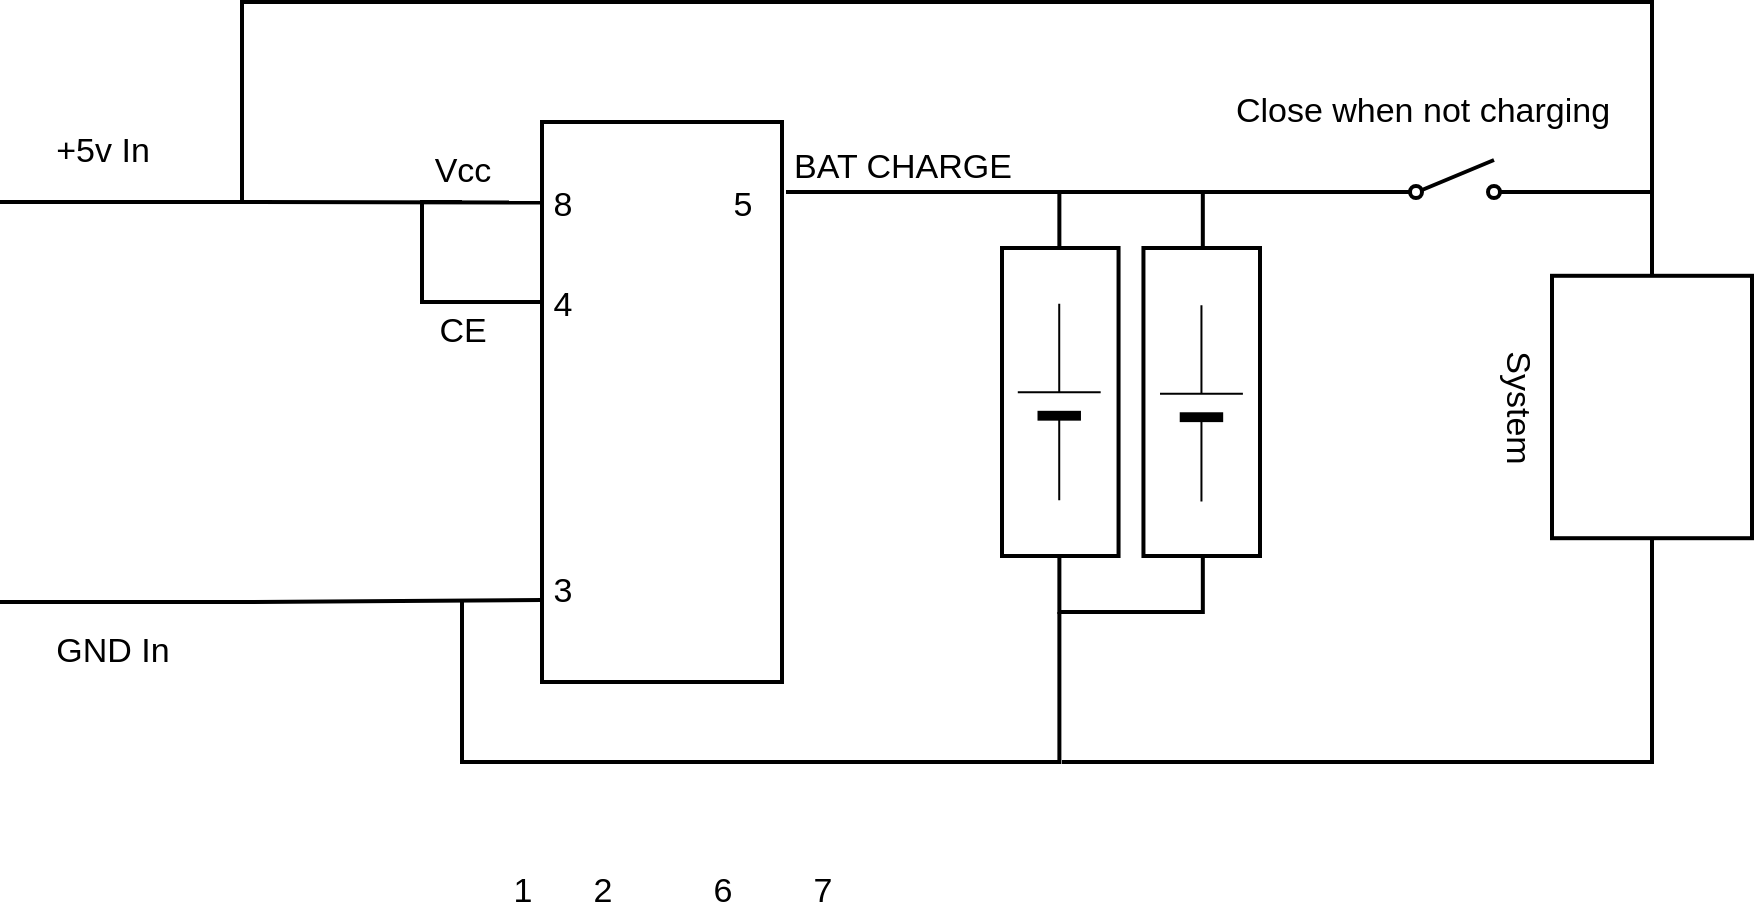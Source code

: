 <mxfile version="15.8.8" type="device"><diagram id="_AP7majhp6xF7YznWI1e" name="Page-1"><mxGraphModel dx="2233" dy="766" grid="1" gridSize="10" guides="1" tooltips="1" connect="1" arrows="1" fold="1" page="1" pageScale="1" pageWidth="850" pageHeight="1100" math="0" shadow="0"><root><mxCell id="0"/><mxCell id="1" parent="0"/><mxCell id="W5rzXxYkx4l3sclCdTWT-41" style="edgeStyle=orthogonalEdgeStyle;rounded=0;jumpStyle=arc;orthogonalLoop=1;jettySize=auto;html=1;fontSize=17;endArrow=none;endFill=0;strokeColor=default;strokeWidth=2;" edge="1" parent="1" source="W5rzXxYkx4l3sclCdTWT-32"><mxGeometry relative="1" as="geometry"><mxPoint x="130" y="120" as="targetPoint"/><Array as="points"><mxPoint x="110" y="170"/><mxPoint x="110" y="120"/></Array></mxGeometry></mxCell><mxCell id="W5rzXxYkx4l3sclCdTWT-32" value="" style="rounded=0;whiteSpace=wrap;html=1;fontSize=17;strokeWidth=2;" vertex="1" parent="1"><mxGeometry x="170" y="80" width="120" height="280" as="geometry"/></mxCell><mxCell id="W5rzXxYkx4l3sclCdTWT-38" style="edgeStyle=orthogonalEdgeStyle;rounded=0;jumpStyle=arc;orthogonalLoop=1;jettySize=auto;html=1;exitX=1;exitY=0;exitDx=0;exitDy=0;fontSize=17;endArrow=none;endFill=0;strokeColor=default;strokeWidth=2;entryX=0.001;entryY=0.144;entryDx=0;entryDy=0;entryPerimeter=0;" edge="1" parent="1" source="W5rzXxYkx4l3sclCdTWT-33" target="W5rzXxYkx4l3sclCdTWT-32"><mxGeometry relative="1" as="geometry"><mxPoint x="166" y="120" as="targetPoint"/><Array as="points"><mxPoint x="170" y="120"/></Array></mxGeometry></mxCell><mxCell id="W5rzXxYkx4l3sclCdTWT-49" style="edgeStyle=orthogonalEdgeStyle;rounded=0;jumpStyle=arc;orthogonalLoop=1;jettySize=auto;html=1;fontSize=17;endArrow=none;endFill=0;strokeColor=default;strokeWidth=2;exitX=1;exitY=1;exitDx=0;exitDy=0;" edge="1" parent="1" source="W5rzXxYkx4l3sclCdTWT-33"><mxGeometry relative="1" as="geometry"><mxPoint x="170" y="319" as="targetPoint"/><Array as="points"><mxPoint x="70" y="319"/></Array></mxGeometry></mxCell><mxCell id="W5rzXxYkx4l3sclCdTWT-33" value="" style="shape=partialRectangle;whiteSpace=wrap;html=1;left=0;right=0;fillColor=none;fontSize=17;strokeWidth=2;" vertex="1" parent="1"><mxGeometry x="-100" y="120" width="120" height="200" as="geometry"/></mxCell><mxCell id="W5rzXxYkx4l3sclCdTWT-34" value="+5v In" style="text;html=1;align=center;verticalAlign=middle;resizable=0;points=[];autosize=1;strokeColor=none;fillColor=none;fontSize=17;" vertex="1" parent="1"><mxGeometry x="-80" y="80" width="60" height="30" as="geometry"/></mxCell><mxCell id="W5rzXxYkx4l3sclCdTWT-35" value="GND In" style="text;html=1;align=center;verticalAlign=middle;resizable=0;points=[];autosize=1;strokeColor=none;fillColor=none;fontSize=17;" vertex="1" parent="1"><mxGeometry x="-80" y="330" width="70" height="30" as="geometry"/></mxCell><mxCell id="W5rzXxYkx4l3sclCdTWT-42" value="Vcc" style="text;html=1;align=center;verticalAlign=middle;resizable=0;points=[];autosize=1;strokeColor=none;fillColor=none;fontSize=17;" vertex="1" parent="1"><mxGeometry x="110" y="90" width="40" height="30" as="geometry"/></mxCell><mxCell id="W5rzXxYkx4l3sclCdTWT-43" value="CE" style="text;html=1;align=center;verticalAlign=middle;resizable=0;points=[];autosize=1;strokeColor=none;fillColor=none;fontSize=17;" vertex="1" parent="1"><mxGeometry x="110" y="170" width="40" height="30" as="geometry"/></mxCell><mxCell id="W5rzXxYkx4l3sclCdTWT-44" value="8" style="text;html=1;align=center;verticalAlign=middle;resizable=0;points=[];autosize=1;strokeColor=none;fillColor=none;fontSize=17;" vertex="1" parent="1"><mxGeometry x="170" y="107" width="20" height="30" as="geometry"/></mxCell><mxCell id="W5rzXxYkx4l3sclCdTWT-45" value="4" style="text;html=1;align=center;verticalAlign=middle;resizable=0;points=[];autosize=1;strokeColor=none;fillColor=none;fontSize=17;" vertex="1" parent="1"><mxGeometry x="170" y="157" width="20" height="30" as="geometry"/></mxCell><mxCell id="W5rzXxYkx4l3sclCdTWT-47" value="3" style="text;html=1;align=center;verticalAlign=middle;resizable=0;points=[];autosize=1;strokeColor=none;fillColor=none;fontSize=17;" vertex="1" parent="1"><mxGeometry x="170" y="300" width="20" height="30" as="geometry"/></mxCell><mxCell id="W5rzXxYkx4l3sclCdTWT-50" value="1" style="text;html=1;align=center;verticalAlign=middle;resizable=0;points=[];autosize=1;strokeColor=none;fillColor=none;fontSize=17;" vertex="1" parent="1"><mxGeometry x="150" y="450" width="20" height="30" as="geometry"/></mxCell><mxCell id="W5rzXxYkx4l3sclCdTWT-51" value="2" style="text;html=1;align=center;verticalAlign=middle;resizable=0;points=[];autosize=1;strokeColor=none;fillColor=none;fontSize=17;" vertex="1" parent="1"><mxGeometry x="190" y="450" width="20" height="30" as="geometry"/></mxCell><mxCell id="W5rzXxYkx4l3sclCdTWT-53" value="5" style="text;html=1;align=center;verticalAlign=middle;resizable=0;points=[];autosize=1;strokeColor=none;fillColor=none;fontSize=17;" vertex="1" parent="1"><mxGeometry x="260" y="107" width="20" height="30" as="geometry"/></mxCell><mxCell id="W5rzXxYkx4l3sclCdTWT-55" value="6" style="text;html=1;align=center;verticalAlign=middle;resizable=0;points=[];autosize=1;strokeColor=none;fillColor=none;fontSize=17;" vertex="1" parent="1"><mxGeometry x="250" y="450" width="20" height="30" as="geometry"/></mxCell><mxCell id="W5rzXxYkx4l3sclCdTWT-56" value="7" style="text;html=1;align=center;verticalAlign=middle;resizable=0;points=[];autosize=1;strokeColor=none;fillColor=none;fontSize=17;" vertex="1" parent="1"><mxGeometry x="300" y="450" width="20" height="30" as="geometry"/></mxCell><mxCell id="W5rzXxYkx4l3sclCdTWT-77" style="edgeStyle=orthogonalEdgeStyle;rounded=0;jumpStyle=arc;orthogonalLoop=1;jettySize=auto;html=1;fontSize=17;endArrow=none;endFill=0;strokeColor=default;strokeWidth=2;exitX=1;exitY=1;exitDx=0;exitDy=0;" edge="1" parent="1" source="W5rzXxYkx4l3sclCdTWT-75"><mxGeometry relative="1" as="geometry"><mxPoint x="292" y="115" as="targetPoint"/><Array as="points"><mxPoint x="292" y="115"/></Array></mxGeometry></mxCell><mxCell id="W5rzXxYkx4l3sclCdTWT-78" style="edgeStyle=orthogonalEdgeStyle;rounded=0;jumpStyle=arc;orthogonalLoop=1;jettySize=auto;html=1;exitX=0;exitY=1;exitDx=0;exitDy=0;fontSize=17;endArrow=none;endFill=0;strokeColor=default;strokeWidth=2;" edge="1" parent="1" source="W5rzXxYkx4l3sclCdTWT-73"><mxGeometry relative="1" as="geometry"><mxPoint x="130" y="320" as="targetPoint"/><Array as="points"><mxPoint x="429" y="400"/><mxPoint x="130" y="400"/></Array></mxGeometry></mxCell><mxCell id="W5rzXxYkx4l3sclCdTWT-80" value="" style="group" vertex="1" connectable="0" parent="1"><mxGeometry x="400" y="115" width="148.81" height="210" as="geometry"/></mxCell><mxCell id="W5rzXxYkx4l3sclCdTWT-67" value="" style="group" vertex="1" connectable="0" parent="W5rzXxYkx4l3sclCdTWT-80"><mxGeometry y="28" width="101.7" height="154" as="geometry"/></mxCell><mxCell id="W5rzXxYkx4l3sclCdTWT-59" value="" style="shape=table;startSize=0;container=1;collapsible=0;childLayout=tableLayout;shadow=0;sketch=0;fontSize=17;strokeWidth=2;" vertex="1" parent="W5rzXxYkx4l3sclCdTWT-67"><mxGeometry width="58.276" height="154" as="geometry"/></mxCell><mxCell id="W5rzXxYkx4l3sclCdTWT-60" value="" style="shape=partialRectangle;collapsible=0;dropTarget=0;pointerEvents=0;fillColor=none;top=0;left=0;bottom=0;right=0;points=[[0,0.5],[1,0.5]];portConstraint=eastwest;shadow=0;sketch=0;fontSize=17;strokeWidth=2;" vertex="1" parent="W5rzXxYkx4l3sclCdTWT-59"><mxGeometry width="58.276" height="154" as="geometry"/></mxCell><mxCell id="W5rzXxYkx4l3sclCdTWT-61" value="" style="shape=partialRectangle;html=1;whiteSpace=wrap;connectable=0;overflow=hidden;fillColor=none;top=0;left=0;bottom=0;right=0;pointerEvents=1;shadow=0;sketch=0;fontSize=17;strokeWidth=2;" vertex="1" parent="W5rzXxYkx4l3sclCdTWT-60"><mxGeometry width="58" height="154" as="geometry"><mxRectangle width="58" height="154" as="alternateBounds"/></mxGeometry></mxCell><mxCell id="W5rzXxYkx4l3sclCdTWT-58" value="" style="verticalLabelPosition=bottom;shadow=0;dashed=0;align=center;fillColor=#000000;html=1;verticalAlign=top;strokeWidth=1;shape=mxgraph.electrical.miscellaneous.monocell_battery;fontSize=17;rotation=-90;sketch=0;" vertex="1" parent="W5rzXxYkx4l3sclCdTWT-67"><mxGeometry x="-20.47" y="56.27" width="98.17" height="41.45" as="geometry"/></mxCell><mxCell id="W5rzXxYkx4l3sclCdTWT-68" value="" style="group" vertex="1" connectable="0" parent="W5rzXxYkx4l3sclCdTWT-80"><mxGeometry x="70.724" y="28" width="78.086" height="154" as="geometry"/></mxCell><mxCell id="W5rzXxYkx4l3sclCdTWT-69" value="" style="shape=table;startSize=0;container=1;collapsible=0;childLayout=tableLayout;shadow=0;sketch=0;fontSize=17;strokeWidth=2;" vertex="1" parent="W5rzXxYkx4l3sclCdTWT-68"><mxGeometry width="58.276" height="154" as="geometry"/></mxCell><mxCell id="W5rzXxYkx4l3sclCdTWT-70" value="" style="shape=partialRectangle;collapsible=0;dropTarget=0;pointerEvents=0;fillColor=none;top=0;left=0;bottom=0;right=0;points=[[0,0.5],[1,0.5]];portConstraint=eastwest;shadow=0;sketch=0;fontSize=17;strokeWidth=2;" vertex="1" parent="W5rzXxYkx4l3sclCdTWT-69"><mxGeometry width="58.276" height="154" as="geometry"/></mxCell><mxCell id="W5rzXxYkx4l3sclCdTWT-71" value="" style="shape=partialRectangle;html=1;whiteSpace=wrap;connectable=0;overflow=hidden;fillColor=none;top=0;left=0;bottom=0;right=0;pointerEvents=1;shadow=0;sketch=0;fontSize=17;strokeWidth=2;" vertex="1" parent="W5rzXxYkx4l3sclCdTWT-70"><mxGeometry width="58" height="154" as="geometry"><mxRectangle width="58" height="154" as="alternateBounds"/></mxGeometry></mxCell><mxCell id="W5rzXxYkx4l3sclCdTWT-79" value="" style="verticalLabelPosition=bottom;shadow=0;dashed=0;align=center;fillColor=#000000;html=1;verticalAlign=top;strokeWidth=1;shape=mxgraph.electrical.miscellaneous.monocell_battery;fontSize=17;rotation=-90;sketch=0;" vertex="1" parent="W5rzXxYkx4l3sclCdTWT-68"><mxGeometry x="-20.084" y="57" width="98.17" height="41.45" as="geometry"/></mxCell><mxCell id="W5rzXxYkx4l3sclCdTWT-73" value="" style="shape=partialRectangle;whiteSpace=wrap;html=1;bottom=1;right=1;left=1;top=0;fillColor=none;routingCenterX=-0.5;shadow=0;sketch=0;fontSize=17;strokeWidth=2;" vertex="1" parent="W5rzXxYkx4l3sclCdTWT-80"><mxGeometry x="28.69" y="182" width="71.724" height="28" as="geometry"/></mxCell><mxCell id="W5rzXxYkx4l3sclCdTWT-75" value="" style="shape=partialRectangle;whiteSpace=wrap;html=1;bottom=1;right=1;left=1;top=0;fillColor=none;routingCenterX=-0.5;shadow=0;sketch=0;fontSize=17;strokeWidth=2;rotation=-180;" vertex="1" parent="W5rzXxYkx4l3sclCdTWT-80"><mxGeometry x="28.69" width="71.724" height="28" as="geometry"/></mxCell><mxCell id="W5rzXxYkx4l3sclCdTWT-81" value="BAT CHARGE" style="text;html=1;align=center;verticalAlign=middle;resizable=0;points=[];autosize=1;strokeColor=none;fillColor=none;fontSize=17;" vertex="1" parent="1"><mxGeometry x="290" y="88" width="120" height="30" as="geometry"/></mxCell><mxCell id="W5rzXxYkx4l3sclCdTWT-83" style="edgeStyle=orthogonalEdgeStyle;rounded=0;jumpStyle=arc;orthogonalLoop=1;jettySize=auto;html=1;entryX=1;entryY=0;entryDx=0;entryDy=0;fontSize=17;endArrow=none;endFill=0;strokeColor=default;strokeWidth=2;" edge="1" parent="1" source="W5rzXxYkx4l3sclCdTWT-82" target="W5rzXxYkx4l3sclCdTWT-33"><mxGeometry relative="1" as="geometry"><Array as="points"><mxPoint x="725" y="20"/><mxPoint x="20" y="20"/></Array></mxGeometry></mxCell><mxCell id="W5rzXxYkx4l3sclCdTWT-89" style="edgeStyle=orthogonalEdgeStyle;rounded=0;jumpStyle=arc;orthogonalLoop=1;jettySize=auto;html=1;fontSize=17;endArrow=none;endFill=0;strokeColor=default;strokeWidth=2;" edge="1" parent="1" source="W5rzXxYkx4l3sclCdTWT-82"><mxGeometry relative="1" as="geometry"><mxPoint x="430" y="400" as="targetPoint"/><Array as="points"><mxPoint x="725" y="400"/></Array></mxGeometry></mxCell><mxCell id="W5rzXxYkx4l3sclCdTWT-82" value="System" style="pointerEvents=1;verticalLabelPosition=bottom;shadow=0;dashed=0;align=center;html=1;verticalAlign=top;shape=mxgraph.electrical.resistors.resistor_1;sketch=0;fontSize=17;strokeWidth=2;rotation=90;" vertex="1" parent="1"><mxGeometry x="622.5" y="172.5" width="205" height="100" as="geometry"/></mxCell><mxCell id="W5rzXxYkx4l3sclCdTWT-87" style="edgeStyle=orthogonalEdgeStyle;rounded=0;jumpStyle=arc;orthogonalLoop=1;jettySize=auto;html=1;entryX=0;entryY=1;entryDx=0;entryDy=0;fontSize=17;endArrow=none;endFill=0;strokeColor=default;strokeWidth=2;" edge="1" parent="1" source="W5rzXxYkx4l3sclCdTWT-86" target="W5rzXxYkx4l3sclCdTWT-75"><mxGeometry relative="1" as="geometry"><Array as="points"><mxPoint x="570" y="115"/><mxPoint x="570" y="115"/></Array></mxGeometry></mxCell><mxCell id="W5rzXxYkx4l3sclCdTWT-88" style="edgeStyle=orthogonalEdgeStyle;rounded=0;jumpStyle=arc;orthogonalLoop=1;jettySize=auto;html=1;fontSize=17;endArrow=none;endFill=0;strokeColor=default;strokeWidth=2;entryX=0;entryY=0.5;entryDx=0;entryDy=0;entryPerimeter=0;exitX=1;exitY=0.84;exitDx=0;exitDy=0;exitPerimeter=0;" edge="1" parent="1" source="W5rzXxYkx4l3sclCdTWT-86"><mxGeometry relative="1" as="geometry"><mxPoint x="725" y="125" as="targetPoint"/><mxPoint x="664" y="119.96" as="sourcePoint"/><Array as="points"><mxPoint x="725" y="115"/></Array></mxGeometry></mxCell><mxCell id="W5rzXxYkx4l3sclCdTWT-86" value="" style="pointerEvents=1;verticalLabelPosition=bottom;shadow=0;dashed=0;align=center;html=1;verticalAlign=top;shape=mxgraph.electrical.electro-mechanical.simple_switch;sketch=0;fontSize=17;strokeWidth=2;" vertex="1" parent="1"><mxGeometry x="589" y="99" width="75" height="19" as="geometry"/></mxCell><mxCell id="W5rzXxYkx4l3sclCdTWT-90" value="Close when not charging" style="text;html=1;align=center;verticalAlign=middle;resizable=0;points=[];autosize=1;strokeColor=none;fillColor=none;fontSize=17;" vertex="1" parent="1"><mxGeometry x="510" y="60" width="200" height="30" as="geometry"/></mxCell></root></mxGraphModel></diagram></mxfile>